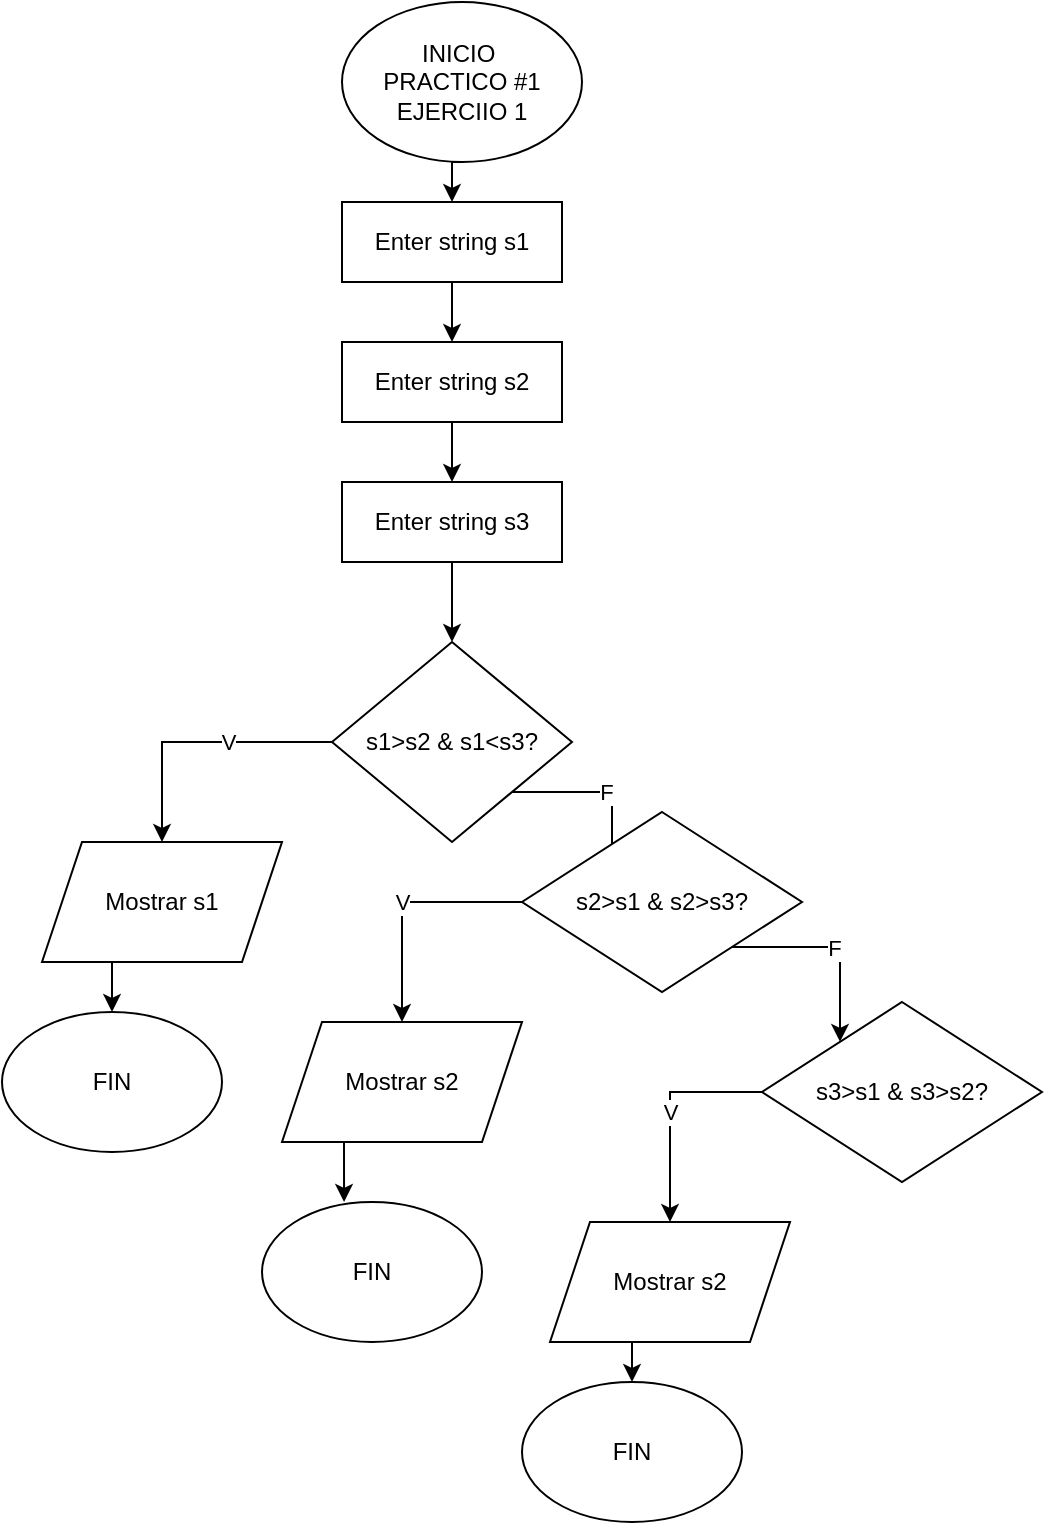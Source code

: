 <mxfile version="24.3.1" type="github">
  <diagram name="Página-1" id="ltK_r6B8M-Gz6KSKxonU">
    <mxGraphModel dx="1434" dy="780" grid="1" gridSize="10" guides="1" tooltips="1" connect="1" arrows="1" fold="1" page="1" pageScale="1" pageWidth="827" pageHeight="1169" math="0" shadow="0">
      <root>
        <mxCell id="0" />
        <mxCell id="1" parent="0" />
        <mxCell id="8Z5KYWjP1RI4o8_INC1V-5" style="edgeStyle=orthogonalEdgeStyle;rounded=0;orthogonalLoop=1;jettySize=auto;html=1;exitX=0.5;exitY=1;exitDx=0;exitDy=0;entryX=0.5;entryY=0;entryDx=0;entryDy=0;" edge="1" parent="1" source="8Z5KYWjP1RI4o8_INC1V-1" target="8Z5KYWjP1RI4o8_INC1V-2">
          <mxGeometry relative="1" as="geometry" />
        </mxCell>
        <mxCell id="8Z5KYWjP1RI4o8_INC1V-1" value="INICIO&amp;nbsp;&lt;div&gt;PRACTICO #1&lt;br&gt;&lt;div&gt;EJERCIIO 1&lt;/div&gt;&lt;/div&gt;" style="ellipse;whiteSpace=wrap;html=1;" vertex="1" parent="1">
          <mxGeometry x="300" y="20" width="120" height="80" as="geometry" />
        </mxCell>
        <mxCell id="8Z5KYWjP1RI4o8_INC1V-6" style="edgeStyle=orthogonalEdgeStyle;rounded=0;orthogonalLoop=1;jettySize=auto;html=1;exitX=0.5;exitY=1;exitDx=0;exitDy=0;entryX=0.5;entryY=0;entryDx=0;entryDy=0;" edge="1" parent="1" source="8Z5KYWjP1RI4o8_INC1V-2" target="8Z5KYWjP1RI4o8_INC1V-3">
          <mxGeometry relative="1" as="geometry" />
        </mxCell>
        <mxCell id="8Z5KYWjP1RI4o8_INC1V-2" value="Enter string s1" style="rounded=0;whiteSpace=wrap;html=1;" vertex="1" parent="1">
          <mxGeometry x="300" y="120" width="110" height="40" as="geometry" />
        </mxCell>
        <mxCell id="8Z5KYWjP1RI4o8_INC1V-7" style="edgeStyle=orthogonalEdgeStyle;rounded=0;orthogonalLoop=1;jettySize=auto;html=1;exitX=0.5;exitY=1;exitDx=0;exitDy=0;entryX=0.5;entryY=0;entryDx=0;entryDy=0;" edge="1" parent="1" source="8Z5KYWjP1RI4o8_INC1V-3" target="8Z5KYWjP1RI4o8_INC1V-4">
          <mxGeometry relative="1" as="geometry" />
        </mxCell>
        <mxCell id="8Z5KYWjP1RI4o8_INC1V-3" value="Enter string s2&lt;span style=&quot;color: rgba(0, 0, 0, 0); font-family: monospace; font-size: 0px; text-align: start; text-wrap: nowrap;&quot;&gt;%3CmxGraphModel%3E%3Croot%3E%3CmxCell%20id%3D%220%22%2F%3E%3CmxCell%20id%3D%221%22%20parent%3D%220%22%2F%3E%3CmxCell%20id%3D%222%22%20value%3D%22Enter%20string%20s1%22%20style%3D%22rounded%3D0%3BwhiteSpace%3Dwrap%3Bhtml%3D1%3B%22%20vertex%3D%221%22%20parent%3D%221%22%3E%3CmxGeometry%20x%3D%22345%22%20y%3D%22120%22%20width%3D%22110%22%20height%3D%2240%22%20as%3D%22geometry%22%2F%3E%3C%2FmxCell%3E%3C%2Froot%3E%3C%2FmxGraphModel%3E&lt;/span&gt;" style="rounded=0;whiteSpace=wrap;html=1;" vertex="1" parent="1">
          <mxGeometry x="300" y="190" width="110" height="40" as="geometry" />
        </mxCell>
        <mxCell id="8Z5KYWjP1RI4o8_INC1V-9" style="edgeStyle=orthogonalEdgeStyle;rounded=0;orthogonalLoop=1;jettySize=auto;html=1;exitX=0.5;exitY=1;exitDx=0;exitDy=0;entryX=0.5;entryY=0;entryDx=0;entryDy=0;" edge="1" parent="1" source="8Z5KYWjP1RI4o8_INC1V-4" target="8Z5KYWjP1RI4o8_INC1V-8">
          <mxGeometry relative="1" as="geometry">
            <Array as="points">
              <mxPoint x="355" y="320" />
              <mxPoint x="355" y="320" />
            </Array>
          </mxGeometry>
        </mxCell>
        <mxCell id="8Z5KYWjP1RI4o8_INC1V-4" value="Enter string s3" style="rounded=0;whiteSpace=wrap;html=1;" vertex="1" parent="1">
          <mxGeometry x="300" y="260" width="110" height="40" as="geometry" />
        </mxCell>
        <mxCell id="8Z5KYWjP1RI4o8_INC1V-11" value="V" style="edgeStyle=orthogonalEdgeStyle;rounded=0;orthogonalLoop=1;jettySize=auto;html=1;exitX=0;exitY=0.5;exitDx=0;exitDy=0;entryX=0.5;entryY=0;entryDx=0;entryDy=0;" edge="1" parent="1" source="8Z5KYWjP1RI4o8_INC1V-8" target="8Z5KYWjP1RI4o8_INC1V-10">
          <mxGeometry relative="1" as="geometry">
            <Array as="points">
              <mxPoint x="310" y="390" />
              <mxPoint x="210" y="390" />
            </Array>
          </mxGeometry>
        </mxCell>
        <mxCell id="8Z5KYWjP1RI4o8_INC1V-13" value="F" style="edgeStyle=orthogonalEdgeStyle;rounded=0;orthogonalLoop=1;jettySize=auto;html=1;exitX=1;exitY=1;exitDx=0;exitDy=0;entryX=0;entryY=0;entryDx=0;entryDy=0;" edge="1" parent="1" source="8Z5KYWjP1RI4o8_INC1V-8" target="8Z5KYWjP1RI4o8_INC1V-12">
          <mxGeometry relative="1" as="geometry">
            <Array as="points">
              <mxPoint x="435" y="415" />
            </Array>
          </mxGeometry>
        </mxCell>
        <mxCell id="8Z5KYWjP1RI4o8_INC1V-8" value="s1&amp;gt;s2 &amp;amp; s1&amp;lt;s3?" style="rhombus;whiteSpace=wrap;html=1;" vertex="1" parent="1">
          <mxGeometry x="295" y="340" width="120" height="100" as="geometry" />
        </mxCell>
        <mxCell id="8Z5KYWjP1RI4o8_INC1V-26" style="edgeStyle=orthogonalEdgeStyle;rounded=0;orthogonalLoop=1;jettySize=auto;html=1;exitX=0.25;exitY=1;exitDx=0;exitDy=0;entryX=0.5;entryY=0;entryDx=0;entryDy=0;" edge="1" parent="1" source="8Z5KYWjP1RI4o8_INC1V-10" target="8Z5KYWjP1RI4o8_INC1V-22">
          <mxGeometry relative="1" as="geometry" />
        </mxCell>
        <mxCell id="8Z5KYWjP1RI4o8_INC1V-10" value="Mostrar s1" style="shape=parallelogram;perimeter=parallelogramPerimeter;whiteSpace=wrap;html=1;fixedSize=1;" vertex="1" parent="1">
          <mxGeometry x="150" y="440" width="120" height="60" as="geometry" />
        </mxCell>
        <mxCell id="8Z5KYWjP1RI4o8_INC1V-17" value="V" style="edgeStyle=orthogonalEdgeStyle;rounded=0;orthogonalLoop=1;jettySize=auto;html=1;exitX=0;exitY=0.5;exitDx=0;exitDy=0;entryX=0.5;entryY=0;entryDx=0;entryDy=0;" edge="1" parent="1" source="8Z5KYWjP1RI4o8_INC1V-12" target="8Z5KYWjP1RI4o8_INC1V-14">
          <mxGeometry relative="1" as="geometry" />
        </mxCell>
        <mxCell id="8Z5KYWjP1RI4o8_INC1V-12" value="s2&amp;gt;s1 &amp;amp; s2&amp;gt;s3?" style="rhombus;whiteSpace=wrap;html=1;" vertex="1" parent="1">
          <mxGeometry x="390" y="425" width="140" height="90" as="geometry" />
        </mxCell>
        <mxCell id="8Z5KYWjP1RI4o8_INC1V-14" value="Mostrar s2" style="shape=parallelogram;perimeter=parallelogramPerimeter;whiteSpace=wrap;html=1;fixedSize=1;" vertex="1" parent="1">
          <mxGeometry x="270" y="530" width="120" height="60" as="geometry" />
        </mxCell>
        <mxCell id="8Z5KYWjP1RI4o8_INC1V-21" value="V" style="edgeStyle=orthogonalEdgeStyle;rounded=0;orthogonalLoop=1;jettySize=auto;html=1;exitX=0;exitY=0.5;exitDx=0;exitDy=0;" edge="1" parent="1" source="8Z5KYWjP1RI4o8_INC1V-18" target="8Z5KYWjP1RI4o8_INC1V-20">
          <mxGeometry relative="1" as="geometry" />
        </mxCell>
        <mxCell id="8Z5KYWjP1RI4o8_INC1V-18" value="s3&amp;gt;s1 &amp;amp; s3&amp;gt;s2?" style="rhombus;whiteSpace=wrap;html=1;" vertex="1" parent="1">
          <mxGeometry x="510" y="520" width="140" height="90" as="geometry" />
        </mxCell>
        <mxCell id="8Z5KYWjP1RI4o8_INC1V-19" value="F" style="edgeStyle=orthogonalEdgeStyle;rounded=0;orthogonalLoop=1;jettySize=auto;html=1;exitX=1;exitY=1;exitDx=0;exitDy=0;" edge="1" parent="1" source="8Z5KYWjP1RI4o8_INC1V-12" target="8Z5KYWjP1RI4o8_INC1V-18">
          <mxGeometry relative="1" as="geometry">
            <Array as="points">
              <mxPoint x="549" y="493" />
            </Array>
          </mxGeometry>
        </mxCell>
        <mxCell id="8Z5KYWjP1RI4o8_INC1V-29" style="edgeStyle=orthogonalEdgeStyle;rounded=0;orthogonalLoop=1;jettySize=auto;html=1;exitX=0.25;exitY=1;exitDx=0;exitDy=0;entryX=0.5;entryY=0;entryDx=0;entryDy=0;" edge="1" parent="1" source="8Z5KYWjP1RI4o8_INC1V-20" target="8Z5KYWjP1RI4o8_INC1V-25">
          <mxGeometry relative="1" as="geometry" />
        </mxCell>
        <mxCell id="8Z5KYWjP1RI4o8_INC1V-20" value="Mostrar s2" style="shape=parallelogram;perimeter=parallelogramPerimeter;whiteSpace=wrap;html=1;fixedSize=1;" vertex="1" parent="1">
          <mxGeometry x="404" y="630" width="120" height="60" as="geometry" />
        </mxCell>
        <mxCell id="8Z5KYWjP1RI4o8_INC1V-22" value="FIN&lt;span style=&quot;color: rgba(0, 0, 0, 0); font-family: monospace; font-size: 0px; text-align: start; text-wrap: nowrap;&quot;&gt;%3CmxGraphModel%3E%3Croot%3E%3CmxCell%20id%3D%220%22%2F%3E%3CmxCell%20id%3D%221%22%20parent%3D%220%22%2F%3E%3CmxCell%20id%3D%222%22%20value%3D%22Mostrar%20s2%22%20style%3D%22shape%3Dparallelogram%3Bperimeter%3DparallelogramPerimeter%3BwhiteSpace%3Dwrap%3Bhtml%3D1%3BfixedSize%3D1%3B%22%20vertex%3D%221%22%20parent%3D%221%22%3E%3CmxGeometry%20x%3D%22160%22%20y%3D%22530%22%20width%3D%22120%22%20height%3D%2260%22%20as%3D%22geometry%22%2F%3E%3C%2FmxCell%3E%3C%2Froot%3E%3C%2FmxGraphModel%3E&lt;/span&gt;" style="ellipse;whiteSpace=wrap;html=1;" vertex="1" parent="1">
          <mxGeometry x="130" y="525" width="110" height="70" as="geometry" />
        </mxCell>
        <mxCell id="8Z5KYWjP1RI4o8_INC1V-24" value="FIN&lt;span style=&quot;color: rgba(0, 0, 0, 0); font-family: monospace; font-size: 0px; text-align: start; text-wrap: nowrap;&quot;&gt;%3CmxGraphModel%3E%3Croot%3E%3CmxCell%20id%3D%220%22%2F%3E%3CmxCell%20id%3D%221%22%20parent%3D%220%22%2F%3E%3CmxCell%20id%3D%222%22%20value%3D%22Mostrar%20s2%22%20style%3D%22shape%3Dparallelogram%3Bperimeter%3DparallelogramPerimeter%3BwhiteSpace%3Dwrap%3Bhtml%3D1%3BfixedSize%3D1%3B%22%20vertex%3D%221%22%20parent%3D%221%22%3E%3CmxGeometry%20x%3D%22160%22%20y%3D%22530%22%20width%3D%22120%22%20height%3D%2260%22%20as%3D%22geometry%22%2F%3E%3C%2FmxCell%3E%3C%2Froot%3E%3C%2FmxGraphModel%3E&lt;/span&gt;" style="ellipse;whiteSpace=wrap;html=1;" vertex="1" parent="1">
          <mxGeometry x="260" y="620" width="110" height="70" as="geometry" />
        </mxCell>
        <mxCell id="8Z5KYWjP1RI4o8_INC1V-25" value="FIN&lt;span style=&quot;color: rgba(0, 0, 0, 0); font-family: monospace; font-size: 0px; text-align: start; text-wrap: nowrap;&quot;&gt;%3CmxGraphModel%3E%3Croot%3E%3CmxCell%20id%3D%220%22%2F%3E%3CmxCell%20id%3D%221%22%20parent%3D%220%22%2F%3E%3CmxCell%20id%3D%222%22%20value%3D%22Mostrar%20s2%22%20style%3D%22shape%3Dparallelogram%3Bperimeter%3DparallelogramPerimeter%3BwhiteSpace%3Dwrap%3Bhtml%3D1%3BfixedSize%3D1%3B%22%20vertex%3D%221%22%20parent%3D%221%22%3E%3CmxGeometry%20x%3D%22160%22%20y%3D%22530%22%20width%3D%22120%22%20height%3D%2260%22%20as%3D%22geometry%22%2F%3E%3C%2FmxCell%3E%3C%2Froot%3E%3C%2FmxGraphModel%3E&lt;/span&gt;" style="ellipse;whiteSpace=wrap;html=1;" vertex="1" parent="1">
          <mxGeometry x="390" y="710" width="110" height="70" as="geometry" />
        </mxCell>
        <mxCell id="8Z5KYWjP1RI4o8_INC1V-27" style="edgeStyle=orthogonalEdgeStyle;rounded=0;orthogonalLoop=1;jettySize=auto;html=1;exitX=0.25;exitY=1;exitDx=0;exitDy=0;entryX=0.373;entryY=0;entryDx=0;entryDy=0;entryPerimeter=0;" edge="1" parent="1" source="8Z5KYWjP1RI4o8_INC1V-14" target="8Z5KYWjP1RI4o8_INC1V-24">
          <mxGeometry relative="1" as="geometry" />
        </mxCell>
      </root>
    </mxGraphModel>
  </diagram>
</mxfile>
